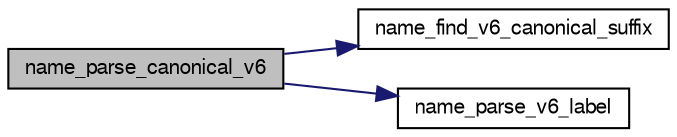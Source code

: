digraph G
{
  edge [fontname="FreeSans",fontsize="10",labelfontname="FreeSans",labelfontsize="10"];
  node [fontname="FreeSans",fontsize="10",shape=record];
  rankdir=LR;
  Node1 [label="name_parse_canonical_v6",height=0.2,width=0.4,color="black", fillcolor="grey75", style="filled" fontcolor="black"];
  Node1 -> Node2 [color="midnightblue",fontsize="10",style="solid",fontname="FreeSans"];
  Node2 [label="name_find_v6_canonical_suffix",height=0.2,width=0.4,color="black", fillcolor="white", style="filled",URL="$af__name_8c.html#a816a98f8cf2b06df30fe991ec8bfcffe"];
  Node1 -> Node3 [color="midnightblue",fontsize="10",style="solid",fontname="FreeSans"];
  Node3 [label="name_parse_v6_label",height=0.2,width=0.4,color="black", fillcolor="white", style="filled",URL="$af__name_8c.html#a9373ee66c3cbdcba17df3fe1c0ebd5b6"];
}
